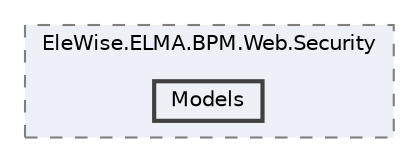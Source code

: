 digraph "Web/Modules/EleWise.ELMA.BPM.Web.Security/Models"
{
 // LATEX_PDF_SIZE
  bgcolor="transparent";
  edge [fontname=Helvetica,fontsize=10,labelfontname=Helvetica,labelfontsize=10];
  node [fontname=Helvetica,fontsize=10,shape=box,height=0.2,width=0.4];
  compound=true
  subgraph clusterdir_421eb7dfd93239390a8f697457a79baa {
    graph [ bgcolor="#edf0f7", pencolor="grey50", label="EleWise.ELMA.BPM.Web.Security", fontname=Helvetica,fontsize=10 style="filled,dashed", URL="dir_421eb7dfd93239390a8f697457a79baa.html",tooltip=""]
  dir_8f64106dea699517f651a6b16cb1c54c [label="Models", fillcolor="#edf0f7", color="grey25", style="filled,bold", URL="dir_8f64106dea699517f651a6b16cb1c54c.html",tooltip=""];
  }
}
